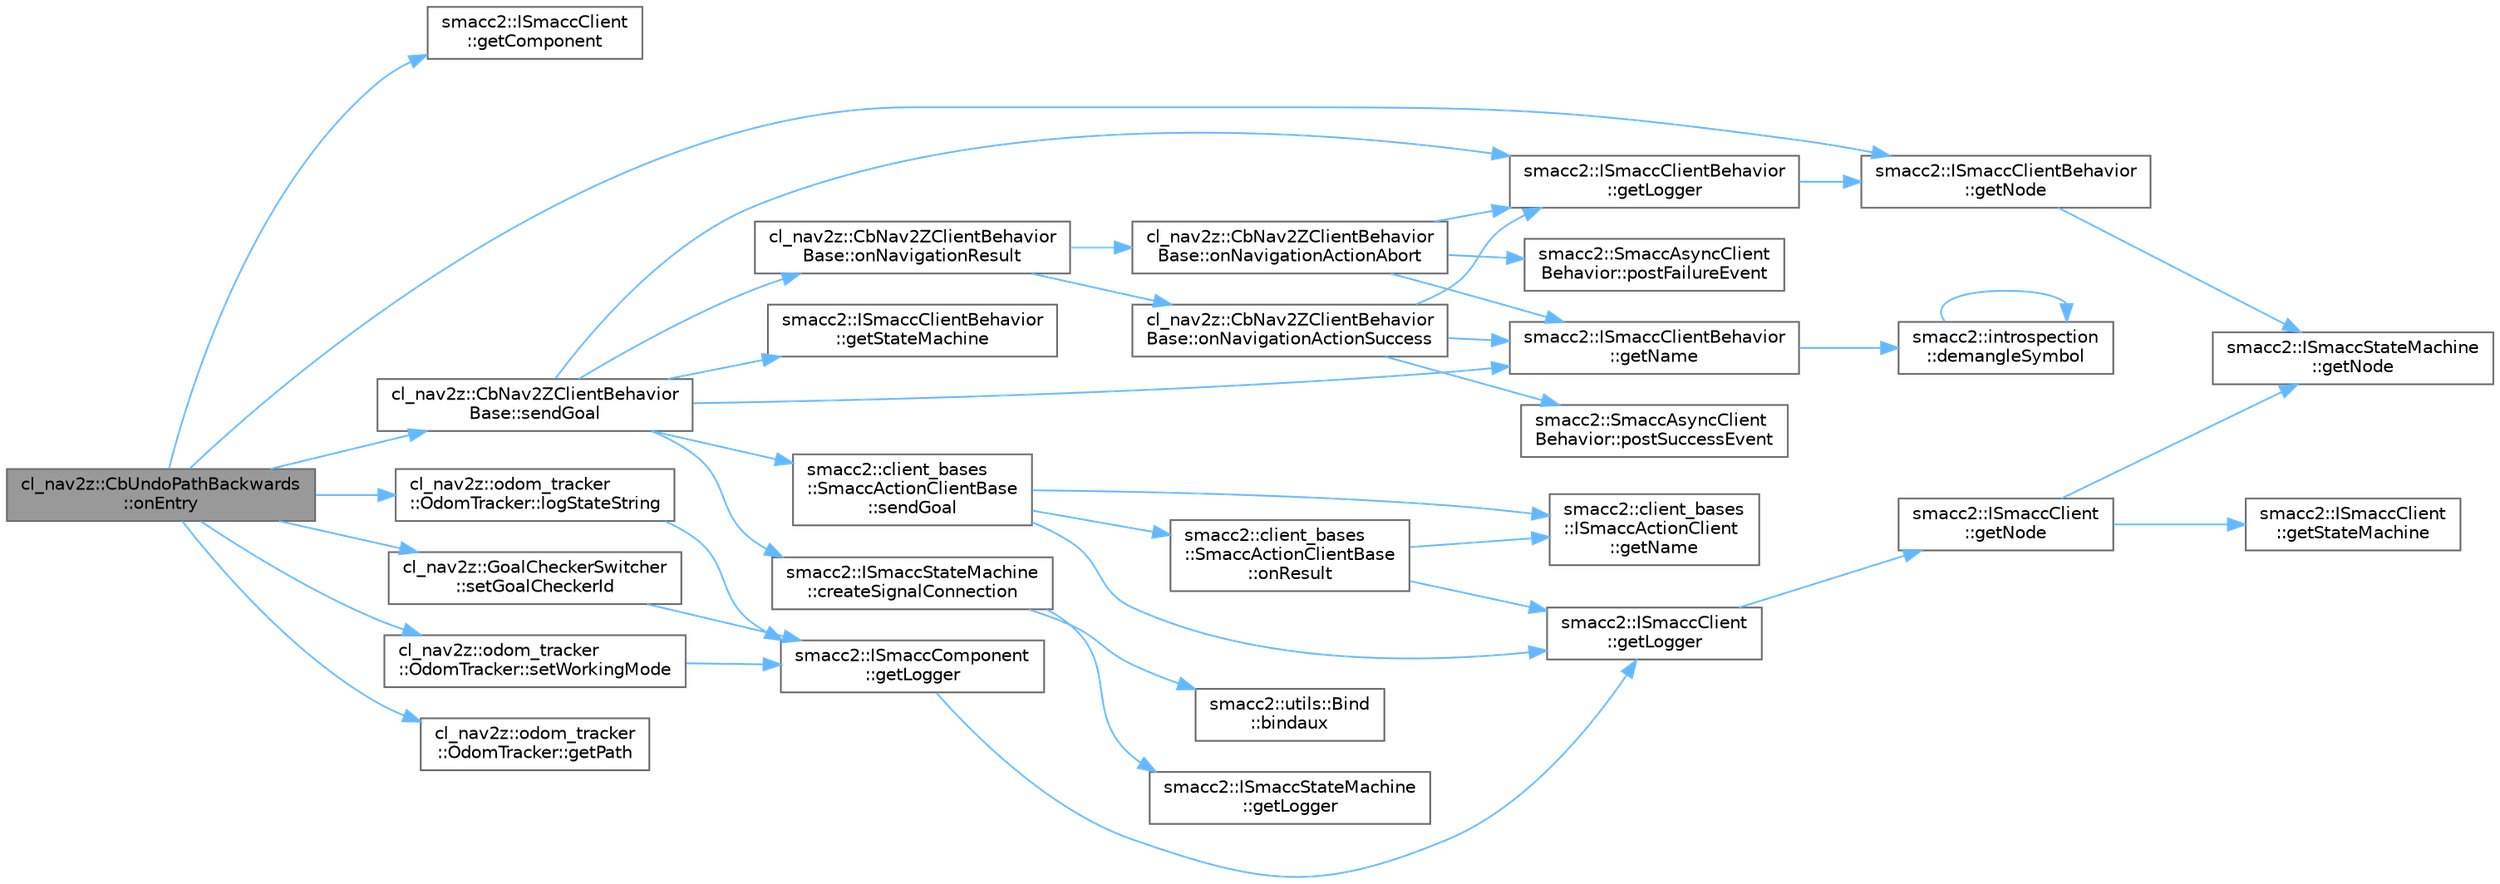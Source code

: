 digraph "cl_nav2z::CbUndoPathBackwards::onEntry"
{
 // LATEX_PDF_SIZE
  bgcolor="transparent";
  edge [fontname=Helvetica,fontsize=10,labelfontname=Helvetica,labelfontsize=10];
  node [fontname=Helvetica,fontsize=10,shape=box,height=0.2,width=0.4];
  rankdir="LR";
  Node1 [label="cl_nav2z::CbUndoPathBackwards\l::onEntry",height=0.2,width=0.4,color="gray40", fillcolor="grey60", style="filled", fontcolor="black",tooltip=" "];
  Node1 -> Node2 [color="steelblue1",style="solid"];
  Node2 [label="smacc2::ISmaccClient\l::getComponent",height=0.2,width=0.4,color="grey40", fillcolor="white", style="filled",URL="$classsmacc2_1_1ISmaccClient.html#afc6e0f5f82a4552134c9423b75e3ca1d",tooltip=" "];
  Node1 -> Node3 [color="steelblue1",style="solid"];
  Node3 [label="smacc2::ISmaccClientBehavior\l::getNode",height=0.2,width=0.4,color="grey40", fillcolor="white", style="filled",URL="$classsmacc2_1_1ISmaccClientBehavior.html#aa1b28d5e8a5208fff8160f9df9a89dc6",tooltip=" "];
  Node3 -> Node4 [color="steelblue1",style="solid"];
  Node4 [label="smacc2::ISmaccStateMachine\l::getNode",height=0.2,width=0.4,color="grey40", fillcolor="white", style="filled",URL="$classsmacc2_1_1ISmaccStateMachine.html#a2cf8b817f7e137fc648e373ae4614a2f",tooltip=" "];
  Node1 -> Node5 [color="steelblue1",style="solid"];
  Node5 [label="cl_nav2z::odom_tracker\l::OdomTracker::getPath",height=0.2,width=0.4,color="grey40", fillcolor="white", style="filled",URL="$classcl__nav2z_1_1odom__tracker_1_1OdomTracker.html#a14d13346736b21efc97aa48aa1ccbe38",tooltip=" "];
  Node1 -> Node6 [color="steelblue1",style="solid"];
  Node6 [label="cl_nav2z::odom_tracker\l::OdomTracker::logStateString",height=0.2,width=0.4,color="grey40", fillcolor="white", style="filled",URL="$classcl__nav2z_1_1odom__tracker_1_1OdomTracker.html#a57697a958bd3a83685994525235b5d2e",tooltip=" "];
  Node6 -> Node7 [color="steelblue1",style="solid"];
  Node7 [label="smacc2::ISmaccComponent\l::getLogger",height=0.2,width=0.4,color="grey40", fillcolor="white", style="filled",URL="$classsmacc2_1_1ISmaccComponent.html#a77ee85823bab8d84edcdf5d28782b728",tooltip=" "];
  Node7 -> Node8 [color="steelblue1",style="solid"];
  Node8 [label="smacc2::ISmaccClient\l::getLogger",height=0.2,width=0.4,color="grey40", fillcolor="white", style="filled",URL="$classsmacc2_1_1ISmaccClient.html#aaa82b9e079d2faf7bf4ba3a4dfecbf89",tooltip=" "];
  Node8 -> Node9 [color="steelblue1",style="solid"];
  Node9 [label="smacc2::ISmaccClient\l::getNode",height=0.2,width=0.4,color="grey40", fillcolor="white", style="filled",URL="$classsmacc2_1_1ISmaccClient.html#a0d0d53879b63fd45c78aac1c711f8708",tooltip=" "];
  Node9 -> Node4 [color="steelblue1",style="solid"];
  Node9 -> Node10 [color="steelblue1",style="solid"];
  Node10 [label="smacc2::ISmaccClient\l::getStateMachine",height=0.2,width=0.4,color="grey40", fillcolor="white", style="filled",URL="$classsmacc2_1_1ISmaccClient.html#a0e489e232e516e1fea5f026531e10973",tooltip=" "];
  Node1 -> Node11 [color="steelblue1",style="solid"];
  Node11 [label="cl_nav2z::CbNav2ZClientBehavior\lBase::sendGoal",height=0.2,width=0.4,color="grey40", fillcolor="white", style="filled",URL="$classcl__nav2z_1_1CbNav2ZClientBehaviorBase.html#a1b4b0601a185ffc77453c1a5b35d21e0",tooltip=" "];
  Node11 -> Node12 [color="steelblue1",style="solid"];
  Node12 [label="smacc2::ISmaccStateMachine\l::createSignalConnection",height=0.2,width=0.4,color="grey40", fillcolor="white", style="filled",URL="$classsmacc2_1_1ISmaccStateMachine.html#a25f13e947197c61b66c12cf58ee351d5",tooltip=" "];
  Node12 -> Node13 [color="steelblue1",style="solid"];
  Node13 [label="smacc2::utils::Bind\l::bindaux",height=0.2,width=0.4,color="grey40", fillcolor="white", style="filled",URL="$structsmacc2_1_1utils_1_1Bind.html#a376e679d2086f7a58f91f764eed43f6d",tooltip=" "];
  Node12 -> Node14 [color="steelblue1",style="solid"];
  Node14 [label="smacc2::ISmaccStateMachine\l::getLogger",height=0.2,width=0.4,color="grey40", fillcolor="white", style="filled",URL="$classsmacc2_1_1ISmaccStateMachine.html#acc4b310700e4256383d28f56217c3ce1",tooltip=" "];
  Node11 -> Node15 [color="steelblue1",style="solid"];
  Node15 [label="smacc2::ISmaccClientBehavior\l::getLogger",height=0.2,width=0.4,color="grey40", fillcolor="white", style="filled",URL="$classsmacc2_1_1ISmaccClientBehavior.html#a9c3d82542c800e2ba5207c5cff0e63e8",tooltip=" "];
  Node15 -> Node3 [color="steelblue1",style="solid"];
  Node11 -> Node16 [color="steelblue1",style="solid"];
  Node16 [label="smacc2::ISmaccClientBehavior\l::getName",height=0.2,width=0.4,color="grey40", fillcolor="white", style="filled",URL="$classsmacc2_1_1ISmaccClientBehavior.html#a3feaa9c382a7d376b7ba0017a63e294e",tooltip=" "];
  Node16 -> Node17 [color="steelblue1",style="solid"];
  Node17 [label="smacc2::introspection\l::demangleSymbol",height=0.2,width=0.4,color="grey40", fillcolor="white", style="filled",URL="$namespacesmacc2_1_1introspection.html#aba19132e50f25adee919c2504ae6a3a2",tooltip=" "];
  Node17 -> Node17 [color="steelblue1",style="solid"];
  Node11 -> Node18 [color="steelblue1",style="solid"];
  Node18 [label="smacc2::ISmaccClientBehavior\l::getStateMachine",height=0.2,width=0.4,color="grey40", fillcolor="white", style="filled",URL="$classsmacc2_1_1ISmaccClientBehavior.html#aef894ccf74067413e7cf501dbf022cd2",tooltip=" "];
  Node11 -> Node19 [color="steelblue1",style="solid"];
  Node19 [label="cl_nav2z::CbNav2ZClientBehavior\lBase::onNavigationResult",height=0.2,width=0.4,color="grey40", fillcolor="white", style="filled",URL="$classcl__nav2z_1_1CbNav2ZClientBehaviorBase.html#a27843e175cfac316a613a0a342c7e450",tooltip=" "];
  Node19 -> Node20 [color="steelblue1",style="solid"];
  Node20 [label="cl_nav2z::CbNav2ZClientBehavior\lBase::onNavigationActionAbort",height=0.2,width=0.4,color="grey40", fillcolor="white", style="filled",URL="$classcl__nav2z_1_1CbNav2ZClientBehaviorBase.html#ac1509a1f84bdf6f4a0d62dbde6a8c12f",tooltip=" "];
  Node20 -> Node15 [color="steelblue1",style="solid"];
  Node20 -> Node16 [color="steelblue1",style="solid"];
  Node20 -> Node21 [color="steelblue1",style="solid"];
  Node21 [label="smacc2::SmaccAsyncClient\lBehavior::postFailureEvent",height=0.2,width=0.4,color="grey40", fillcolor="white", style="filled",URL="$classsmacc2_1_1SmaccAsyncClientBehavior.html#afcb5c1a0bf3b9bae6c54e8f5ef1bc04d",tooltip=" "];
  Node19 -> Node22 [color="steelblue1",style="solid"];
  Node22 [label="cl_nav2z::CbNav2ZClientBehavior\lBase::onNavigationActionSuccess",height=0.2,width=0.4,color="grey40", fillcolor="white", style="filled",URL="$classcl__nav2z_1_1CbNav2ZClientBehaviorBase.html#ab56a07ee9a373cb628f02bc90a658260",tooltip=" "];
  Node22 -> Node15 [color="steelblue1",style="solid"];
  Node22 -> Node16 [color="steelblue1",style="solid"];
  Node22 -> Node23 [color="steelblue1",style="solid"];
  Node23 [label="smacc2::SmaccAsyncClient\lBehavior::postSuccessEvent",height=0.2,width=0.4,color="grey40", fillcolor="white", style="filled",URL="$classsmacc2_1_1SmaccAsyncClientBehavior.html#a2fb4de26d011fbbb55bc1bbaed2e6f5b",tooltip=" "];
  Node11 -> Node24 [color="steelblue1",style="solid"];
  Node24 [label="smacc2::client_bases\l::SmaccActionClientBase\l::sendGoal",height=0.2,width=0.4,color="grey40", fillcolor="white", style="filled",URL="$classsmacc2_1_1client__bases_1_1SmaccActionClientBase.html#ad6d79ea8762410e81df2a18e4f8eaf1a",tooltip=" "];
  Node24 -> Node8 [color="steelblue1",style="solid"];
  Node24 -> Node25 [color="steelblue1",style="solid"];
  Node25 [label="smacc2::client_bases\l::ISmaccActionClient\l::getName",height=0.2,width=0.4,color="grey40", fillcolor="white", style="filled",URL="$classsmacc2_1_1client__bases_1_1ISmaccActionClient.html#a9d0cb5696387ed37ff2ae505108c3517",tooltip=" "];
  Node24 -> Node26 [color="steelblue1",style="solid"];
  Node26 [label="smacc2::client_bases\l::SmaccActionClientBase\l::onResult",height=0.2,width=0.4,color="grey40", fillcolor="white", style="filled",URL="$classsmacc2_1_1client__bases_1_1SmaccActionClientBase.html#ab318d0712e1ddbac47f5b14e8fa71534",tooltip=" "];
  Node26 -> Node8 [color="steelblue1",style="solid"];
  Node26 -> Node25 [color="steelblue1",style="solid"];
  Node1 -> Node27 [color="steelblue1",style="solid"];
  Node27 [label="cl_nav2z::GoalCheckerSwitcher\l::setGoalCheckerId",height=0.2,width=0.4,color="grey40", fillcolor="white", style="filled",URL="$classcl__nav2z_1_1GoalCheckerSwitcher.html#a6972ba572ce186f5f29dfe7d3bda6246",tooltip=" "];
  Node27 -> Node7 [color="steelblue1",style="solid"];
  Node1 -> Node28 [color="steelblue1",style="solid"];
  Node28 [label="cl_nav2z::odom_tracker\l::OdomTracker::setWorkingMode",height=0.2,width=0.4,color="grey40", fillcolor="white", style="filled",URL="$classcl__nav2z_1_1odom__tracker_1_1OdomTracker.html#a90c99c722785303974f6e5690b8d8471",tooltip=" "];
  Node28 -> Node7 [color="steelblue1",style="solid"];
}
